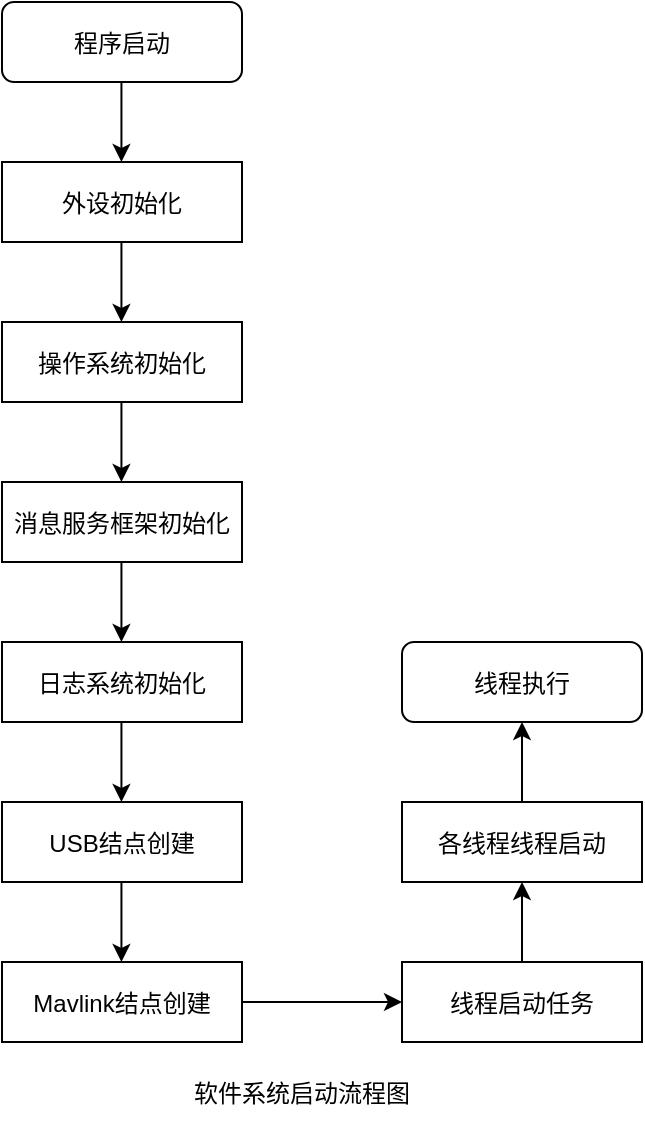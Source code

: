 <mxfile>
    <diagram id="Hk8gBMn4EcMRDlutiaRi" name="Page-1">
        <mxGraphModel dx="3080" dy="2831" grid="1" gridSize="10" guides="1" tooltips="1" connect="1" arrows="1" fold="1" page="1" pageScale="1" pageWidth="850" pageHeight="1100" math="0" shadow="0">
            <root>
                <mxCell id="0"/>
                <mxCell id="1" parent="0"/>
                <mxCell id="2" value="程序启动" style="rounded=1;" vertex="1" parent="1">
                    <mxGeometry x="120" y="-1080" width="120" height="40" as="geometry"/>
                </mxCell>
                <mxCell id="3" value="" style="endArrow=classic;entryX=0.5;entryY=0;entryDx=0;entryDy=0;exitX=0.5;exitY=1;exitDx=0;exitDy=0;" edge="1" parent="1">
                    <mxGeometry width="50" height="50" relative="1" as="geometry">
                        <mxPoint x="179.72" y="-1040" as="sourcePoint"/>
                        <mxPoint x="179.72" y="-1000" as="targetPoint"/>
                    </mxGeometry>
                </mxCell>
                <mxCell id="4" value="外设初始化" style="rounded=0;" vertex="1" parent="1">
                    <mxGeometry x="120" y="-1000" width="120" height="40" as="geometry"/>
                </mxCell>
                <mxCell id="6" value="" style="endArrow=classic;entryX=0.5;entryY=0;entryDx=0;entryDy=0;exitX=0.5;exitY=1;exitDx=0;exitDy=0;" edge="1" parent="1">
                    <mxGeometry width="50" height="50" relative="1" as="geometry">
                        <mxPoint x="179.72" y="-960" as="sourcePoint"/>
                        <mxPoint x="179.72" y="-920" as="targetPoint"/>
                    </mxGeometry>
                </mxCell>
                <mxCell id="15" value="软件系统启动流程图" style="text;strokeColor=none;fillColor=none;align=center;verticalAlign=middle;rounded=0;" vertex="1" parent="1">
                    <mxGeometry x="210" y="-550" width="120" height="30" as="geometry"/>
                </mxCell>
                <mxCell id="23" value="操作系统初始化" style="rounded=0;" vertex="1" parent="1">
                    <mxGeometry x="120" y="-920" width="120" height="40" as="geometry"/>
                </mxCell>
                <mxCell id="25" value="" style="endArrow=classic;entryX=0.5;entryY=0;entryDx=0;entryDy=0;exitX=0.5;exitY=1;exitDx=0;exitDy=0;" edge="1" parent="1">
                    <mxGeometry width="50" height="50" relative="1" as="geometry">
                        <mxPoint x="179.72" y="-880" as="sourcePoint"/>
                        <mxPoint x="179.72" y="-840" as="targetPoint"/>
                    </mxGeometry>
                </mxCell>
                <mxCell id="26" value="消息服务框架初始化" style="rounded=0;" vertex="1" parent="1">
                    <mxGeometry x="120" y="-840" width="120" height="40" as="geometry"/>
                </mxCell>
                <mxCell id="27" value="" style="endArrow=classic;entryX=0.5;entryY=0;entryDx=0;entryDy=0;exitX=0.5;exitY=1;exitDx=0;exitDy=0;" edge="1" parent="1">
                    <mxGeometry width="50" height="50" relative="1" as="geometry">
                        <mxPoint x="179.72" y="-800" as="sourcePoint"/>
                        <mxPoint x="179.72" y="-760" as="targetPoint"/>
                    </mxGeometry>
                </mxCell>
                <mxCell id="28" value="日志系统初始化" style="rounded=0;" vertex="1" parent="1">
                    <mxGeometry x="120" y="-760" width="120" height="40" as="geometry"/>
                </mxCell>
                <mxCell id="29" value="" style="endArrow=classic;entryX=0.5;entryY=0;entryDx=0;entryDy=0;exitX=0.5;exitY=1;exitDx=0;exitDy=0;" edge="1" parent="1">
                    <mxGeometry width="50" height="50" relative="1" as="geometry">
                        <mxPoint x="179.72" y="-720" as="sourcePoint"/>
                        <mxPoint x="179.72" y="-680" as="targetPoint"/>
                    </mxGeometry>
                </mxCell>
                <mxCell id="30" value="USB结点创建" style="rounded=0;" vertex="1" parent="1">
                    <mxGeometry x="120" y="-680" width="120" height="40" as="geometry"/>
                </mxCell>
                <mxCell id="31" value="" style="endArrow=classic;entryX=0.5;entryY=0;entryDx=0;entryDy=0;exitX=0.5;exitY=1;exitDx=0;exitDy=0;" edge="1" parent="1">
                    <mxGeometry width="50" height="50" relative="1" as="geometry">
                        <mxPoint x="179.72" y="-640" as="sourcePoint"/>
                        <mxPoint x="179.72" y="-600" as="targetPoint"/>
                    </mxGeometry>
                </mxCell>
                <mxCell id="32" value="Mavlink结点创建" style="rounded=0;" vertex="1" parent="1">
                    <mxGeometry x="120" y="-600" width="120" height="40" as="geometry"/>
                </mxCell>
                <mxCell id="33" value="" style="endArrow=classic;entryX=0;entryY=0.5;entryDx=0;entryDy=0;exitX=0.5;exitY=1;exitDx=0;exitDy=0;" edge="1" parent="1" target="34">
                    <mxGeometry width="50" height="50" relative="1" as="geometry">
                        <mxPoint x="240.0" y="-580" as="sourcePoint"/>
                        <mxPoint x="240.0" y="-540" as="targetPoint"/>
                    </mxGeometry>
                </mxCell>
                <mxCell id="34" value="线程启动任务" style="rounded=0;" vertex="1" parent="1">
                    <mxGeometry x="320" y="-600" width="120" height="40" as="geometry"/>
                </mxCell>
                <mxCell id="35" value="" style="endArrow=classic;entryX=0.5;entryY=1;entryDx=0;entryDy=0;exitX=0.5;exitY=0;exitDx=0;exitDy=0;" edge="1" parent="1" source="34" target="36">
                    <mxGeometry width="50" height="50" relative="1" as="geometry">
                        <mxPoint x="360.0" y="-500" as="sourcePoint"/>
                        <mxPoint x="360.0" y="-460" as="targetPoint"/>
                    </mxGeometry>
                </mxCell>
                <mxCell id="36" value="各线程线程启动" style="rounded=0;" vertex="1" parent="1">
                    <mxGeometry x="320" y="-680" width="120" height="40" as="geometry"/>
                </mxCell>
                <mxCell id="37" value="" style="endArrow=classic;entryX=0.5;entryY=1;entryDx=0;entryDy=0;exitX=0.5;exitY=0;exitDx=0;exitDy=0;" edge="1" parent="1">
                    <mxGeometry width="50" height="50" relative="1" as="geometry">
                        <mxPoint x="380" y="-680" as="sourcePoint"/>
                        <mxPoint x="380" y="-720" as="targetPoint"/>
                    </mxGeometry>
                </mxCell>
                <mxCell id="43" value="线程执行" style="rounded=1;" vertex="1" parent="1">
                    <mxGeometry x="320" y="-760" width="120" height="40" as="geometry"/>
                </mxCell>
            </root>
        </mxGraphModel>
    </diagram>
</mxfile>